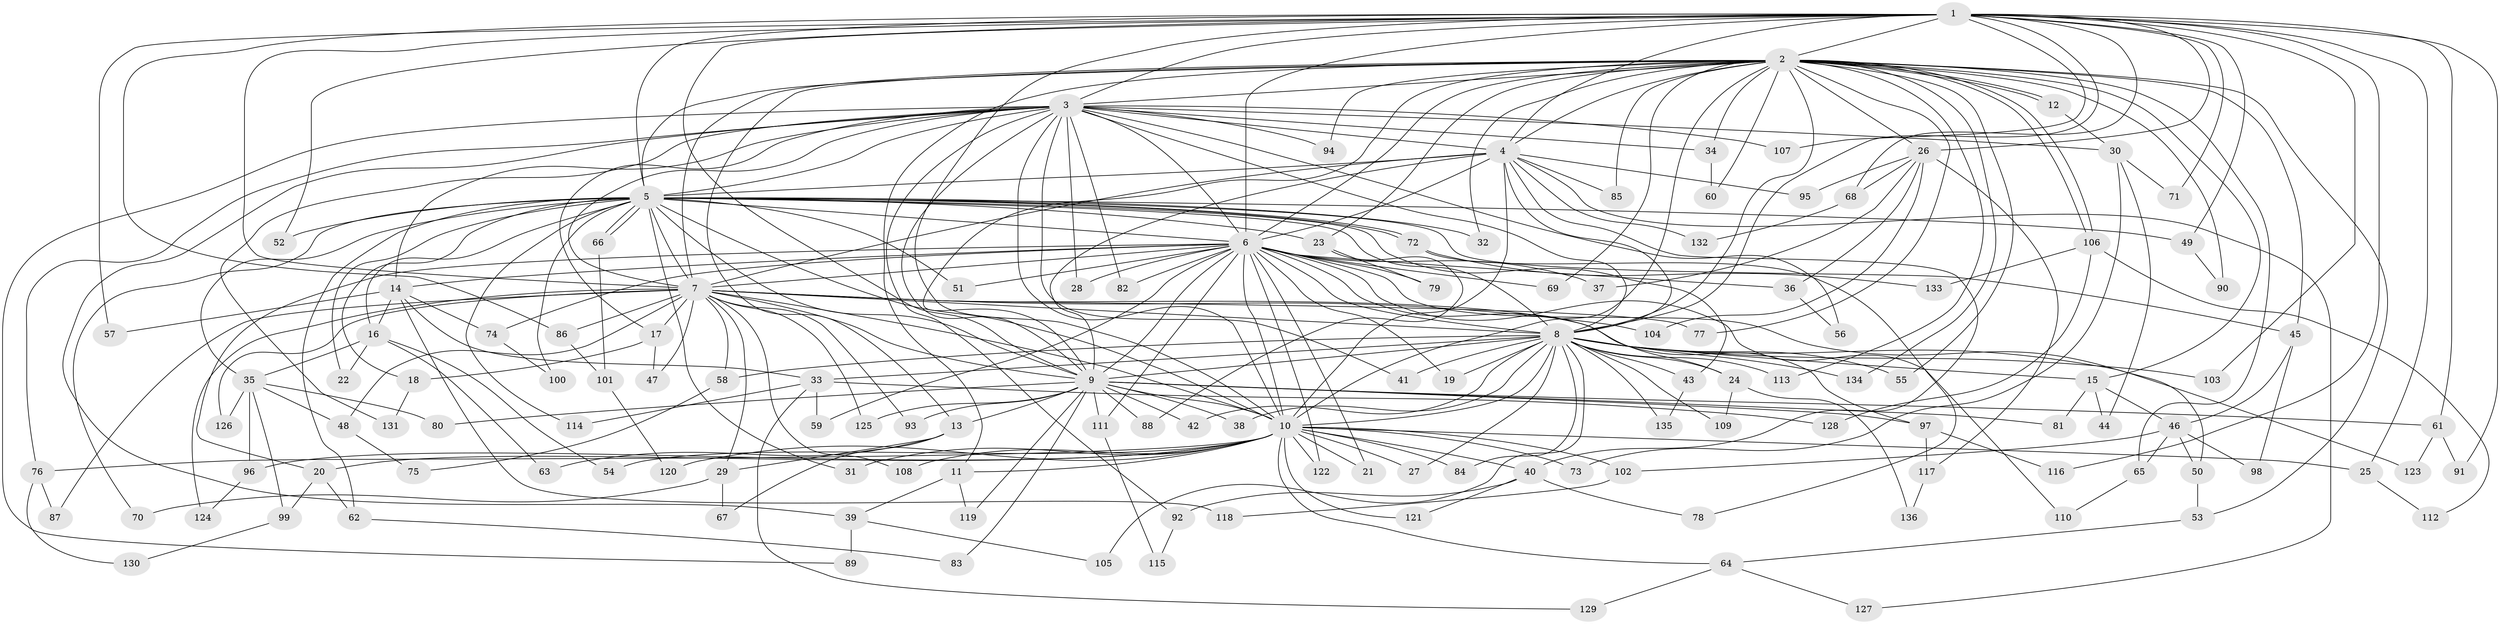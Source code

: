 // coarse degree distribution, {23: 0.010526315789473684, 43: 0.010526315789473684, 34: 0.010526315789473684, 4: 0.06315789473684211, 2: 0.5263157894736842, 3: 0.16842105263157894, 1: 0.11578947368421053, 5: 0.042105263157894736, 8: 0.021052631578947368, 6: 0.010526315789473684, 9: 0.010526315789473684, 26: 0.010526315789473684}
// Generated by graph-tools (version 1.1) at 2025/47/03/04/25 21:47:20]
// undirected, 136 vertices, 297 edges
graph export_dot {
graph [start="1"]
  node [color=gray90,style=filled];
  1;
  2;
  3;
  4;
  5;
  6;
  7;
  8;
  9;
  10;
  11;
  12;
  13;
  14;
  15;
  16;
  17;
  18;
  19;
  20;
  21;
  22;
  23;
  24;
  25;
  26;
  27;
  28;
  29;
  30;
  31;
  32;
  33;
  34;
  35;
  36;
  37;
  38;
  39;
  40;
  41;
  42;
  43;
  44;
  45;
  46;
  47;
  48;
  49;
  50;
  51;
  52;
  53;
  54;
  55;
  56;
  57;
  58;
  59;
  60;
  61;
  62;
  63;
  64;
  65;
  66;
  67;
  68;
  69;
  70;
  71;
  72;
  73;
  74;
  75;
  76;
  77;
  78;
  79;
  80;
  81;
  82;
  83;
  84;
  85;
  86;
  87;
  88;
  89;
  90;
  91;
  92;
  93;
  94;
  95;
  96;
  97;
  98;
  99;
  100;
  101;
  102;
  103;
  104;
  105;
  106;
  107;
  108;
  109;
  110;
  111;
  112;
  113;
  114;
  115;
  116;
  117;
  118;
  119;
  120;
  121;
  122;
  123;
  124;
  125;
  126;
  127;
  128;
  129;
  130;
  131;
  132;
  133;
  134;
  135;
  136;
  1 -- 2;
  1 -- 3;
  1 -- 4;
  1 -- 5;
  1 -- 6;
  1 -- 7;
  1 -- 8;
  1 -- 9;
  1 -- 10;
  1 -- 25;
  1 -- 26;
  1 -- 49;
  1 -- 52;
  1 -- 57;
  1 -- 61;
  1 -- 68;
  1 -- 71;
  1 -- 86;
  1 -- 91;
  1 -- 103;
  1 -- 107;
  1 -- 116;
  2 -- 3;
  2 -- 4;
  2 -- 5;
  2 -- 6;
  2 -- 7;
  2 -- 8;
  2 -- 9;
  2 -- 10;
  2 -- 11;
  2 -- 12;
  2 -- 12;
  2 -- 13;
  2 -- 15;
  2 -- 23;
  2 -- 26;
  2 -- 32;
  2 -- 34;
  2 -- 45;
  2 -- 53;
  2 -- 55;
  2 -- 60;
  2 -- 65;
  2 -- 69;
  2 -- 77;
  2 -- 85;
  2 -- 90;
  2 -- 94;
  2 -- 106;
  2 -- 106;
  2 -- 113;
  2 -- 134;
  3 -- 4;
  3 -- 5;
  3 -- 6;
  3 -- 7;
  3 -- 8;
  3 -- 9;
  3 -- 10;
  3 -- 14;
  3 -- 17;
  3 -- 28;
  3 -- 30;
  3 -- 34;
  3 -- 39;
  3 -- 41;
  3 -- 56;
  3 -- 76;
  3 -- 82;
  3 -- 89;
  3 -- 92;
  3 -- 94;
  3 -- 107;
  3 -- 131;
  4 -- 5;
  4 -- 6;
  4 -- 7;
  4 -- 8;
  4 -- 9;
  4 -- 10;
  4 -- 40;
  4 -- 85;
  4 -- 95;
  4 -- 127;
  4 -- 132;
  5 -- 6;
  5 -- 7;
  5 -- 8;
  5 -- 9;
  5 -- 10;
  5 -- 16;
  5 -- 18;
  5 -- 22;
  5 -- 23;
  5 -- 31;
  5 -- 32;
  5 -- 35;
  5 -- 43;
  5 -- 45;
  5 -- 49;
  5 -- 51;
  5 -- 52;
  5 -- 62;
  5 -- 66;
  5 -- 66;
  5 -- 70;
  5 -- 72;
  5 -- 72;
  5 -- 100;
  5 -- 114;
  6 -- 7;
  6 -- 8;
  6 -- 9;
  6 -- 10;
  6 -- 14;
  6 -- 19;
  6 -- 20;
  6 -- 21;
  6 -- 24;
  6 -- 28;
  6 -- 36;
  6 -- 37;
  6 -- 50;
  6 -- 51;
  6 -- 59;
  6 -- 69;
  6 -- 74;
  6 -- 79;
  6 -- 82;
  6 -- 110;
  6 -- 111;
  6 -- 122;
  7 -- 8;
  7 -- 9;
  7 -- 10;
  7 -- 17;
  7 -- 29;
  7 -- 47;
  7 -- 48;
  7 -- 58;
  7 -- 77;
  7 -- 86;
  7 -- 87;
  7 -- 93;
  7 -- 97;
  7 -- 104;
  7 -- 108;
  7 -- 124;
  7 -- 125;
  7 -- 126;
  8 -- 9;
  8 -- 10;
  8 -- 15;
  8 -- 19;
  8 -- 24;
  8 -- 27;
  8 -- 33;
  8 -- 38;
  8 -- 41;
  8 -- 42;
  8 -- 43;
  8 -- 55;
  8 -- 58;
  8 -- 84;
  8 -- 103;
  8 -- 105;
  8 -- 109;
  8 -- 113;
  8 -- 123;
  8 -- 134;
  8 -- 135;
  9 -- 10;
  9 -- 13;
  9 -- 38;
  9 -- 42;
  9 -- 61;
  9 -- 80;
  9 -- 81;
  9 -- 83;
  9 -- 88;
  9 -- 93;
  9 -- 97;
  9 -- 111;
  9 -- 119;
  9 -- 125;
  10 -- 11;
  10 -- 20;
  10 -- 21;
  10 -- 25;
  10 -- 27;
  10 -- 31;
  10 -- 40;
  10 -- 54;
  10 -- 64;
  10 -- 73;
  10 -- 76;
  10 -- 84;
  10 -- 96;
  10 -- 102;
  10 -- 108;
  10 -- 120;
  10 -- 121;
  10 -- 122;
  11 -- 39;
  11 -- 119;
  12 -- 30;
  13 -- 29;
  13 -- 63;
  13 -- 67;
  14 -- 16;
  14 -- 33;
  14 -- 57;
  14 -- 74;
  14 -- 118;
  15 -- 44;
  15 -- 46;
  15 -- 81;
  16 -- 22;
  16 -- 35;
  16 -- 54;
  16 -- 63;
  17 -- 18;
  17 -- 47;
  18 -- 131;
  20 -- 62;
  20 -- 99;
  23 -- 79;
  23 -- 88;
  24 -- 109;
  24 -- 136;
  25 -- 112;
  26 -- 36;
  26 -- 37;
  26 -- 68;
  26 -- 95;
  26 -- 104;
  26 -- 117;
  29 -- 67;
  29 -- 70;
  30 -- 44;
  30 -- 71;
  30 -- 73;
  33 -- 59;
  33 -- 114;
  33 -- 128;
  33 -- 129;
  34 -- 60;
  35 -- 48;
  35 -- 80;
  35 -- 96;
  35 -- 99;
  35 -- 126;
  36 -- 56;
  39 -- 89;
  39 -- 105;
  40 -- 78;
  40 -- 92;
  40 -- 121;
  43 -- 135;
  45 -- 46;
  45 -- 98;
  46 -- 50;
  46 -- 65;
  46 -- 98;
  46 -- 102;
  48 -- 75;
  49 -- 90;
  50 -- 53;
  53 -- 64;
  58 -- 75;
  61 -- 91;
  61 -- 123;
  62 -- 83;
  64 -- 127;
  64 -- 129;
  65 -- 110;
  66 -- 101;
  68 -- 132;
  72 -- 78;
  72 -- 133;
  74 -- 100;
  76 -- 87;
  76 -- 130;
  86 -- 101;
  92 -- 115;
  96 -- 124;
  97 -- 116;
  97 -- 117;
  99 -- 130;
  101 -- 120;
  102 -- 118;
  106 -- 112;
  106 -- 128;
  106 -- 133;
  111 -- 115;
  117 -- 136;
}
